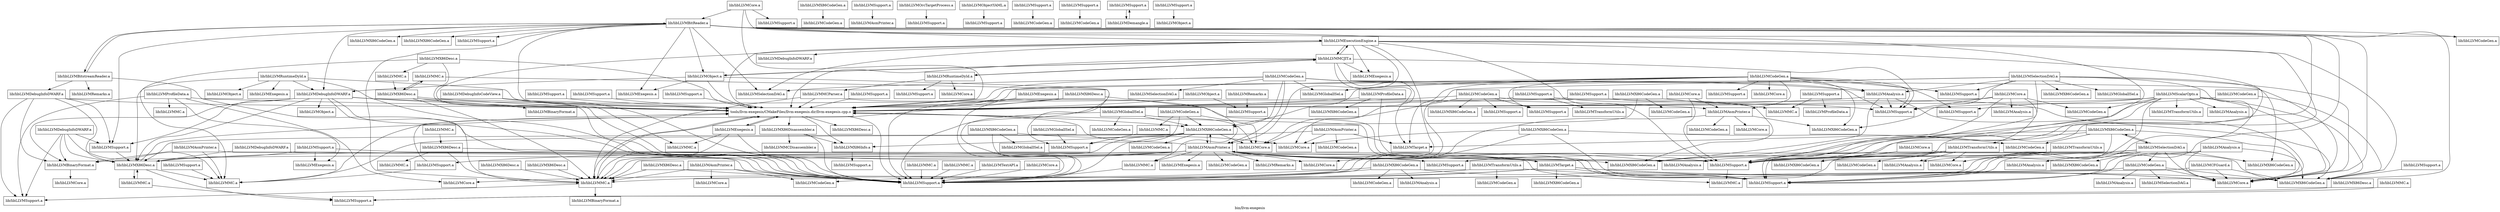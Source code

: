 digraph "bin/llvm-exegesis" {
	label="bin/llvm-exegesis";

	Node0x5600a21c4618 [shape=record,shape=record,label="{tools/llvm-exegesis/CMakeFiles/llvm-exegesis.dir/llvm-exegesis.cpp.o}"];
	Node0x5600a21c4618 -> Node0x5600a21c2e88;
	Node0x5600a21c4618 -> Node0x5600a21ee4d0;
	Node0x5600a21c4618 -> Node0x5600a21ecc08;
	Node0x5600a21c4618 -> Node0x5600a21cb9e0;
	Node0x5600a21c4618 -> Node0x5600a21ccaf0;
	Node0x5600a21c4618 -> Node0x5600a21cac10;
	Node0x5600a21c4618 -> Node0x5600a21cb5d0;
	Node0x5600a21c2e88 [shape=record,shape=record,label="{lib/libLLVMMC.a}"];
	Node0x5600a21c2e88 -> Node0x5600a21c4618;
	Node0x5600a21c2e88 -> Node0x5600a21f3a88;
	Node0x5600a21c2e88 -> Node0x5600a21ee810;
	Node0x5600a21ee4d0 [shape=record,shape=record,label="{lib/libLLVMSupport.a}"];
	Node0x5600a21ecc08 [shape=record,shape=record,label="{lib/libLLVMX86CodeGen.a}"];
	Node0x5600a21ecc08 -> Node0x5600a21c2e88;
	Node0x5600a21ecc08 -> Node0x5600a21ee4d0;
	Node0x5600a21ecc08 -> Node0x5600a21dcf58;
	Node0x5600a21ecc08 -> Node0x5600a21cac10;
	Node0x5600a21ecc08 -> Node0x5600a21c4208;
	Node0x5600a21ecc08 -> Node0x5600a21d80f0;
	Node0x5600a21ecc08 -> Node0x5600a21ee058;
	Node0x5600a21cb9e0 [shape=record,shape=record,label="{lib/libLLVMX86Desc.a}"];
	Node0x5600a21ccaf0 [shape=record,shape=record,label="{lib/libLLVMX86Disassembler.a}"];
	Node0x5600a21ccaf0 -> Node0x5600a21ee4d0;
	Node0x5600a21ccaf0 -> Node0x5600a21cac10;
	Node0x5600a21ccaf0 -> Node0x5600a21ef9f0;
	Node0x5600a21cac10 [shape=record,shape=record,label="{lib/libLLVMX86Info.a}"];
	Node0x5600a21cac10 -> Node0x5600a21e8898;
	Node0x5600a21cb5d0 [shape=record,shape=record,label="{lib/libLLVMExegesis.a}"];
	Node0x5600a21cb5d0 -> Node0x5600a21c4618;
	Node0x5600a21cb5d0 -> Node0x5600a21c2e88;
	Node0x5600a21cb5d0 -> Node0x5600a21ee4d0;
	Node0x5600a21cb5d0 -> Node0x5600a21cd038;
	Node0x5600a21f3a88 [shape=record,shape=record,label="{lib/libLLVMSupport.a}"];
	Node0x5600a21ee810 [shape=record,shape=record,label="{lib/libLLVMBinaryFormat.a}"];
	Node0x5600a21e21d0 [shape=record,shape=record,label="{lib/libLLVMSupport.a}"];
	Node0x5600a21e21d0 -> Node0x5600a21c0990;
	Node0x5600a21c0990 [shape=record,shape=record,label="{lib/libLLVMMC.a}"];
	Node0x5600a21dcf58 [shape=record,shape=record,label="{lib/libLLVMX86Desc.a}"];
	Node0x5600a21dcf58 -> Node0x5600a21c4618;
	Node0x5600a21dcf58 -> Node0x5600a21c1350;
	Node0x5600a21dcf58 -> Node0x5600a21f0480;
	Node0x5600a21dcf58 -> Node0x5600a21dc4c8;
	Node0x5600a21c4208 [shape=record,shape=record,label="{lib/libLLVMAsmPrinter.a}"];
	Node0x5600a21c4208 -> Node0x5600a21c4618;
	Node0x5600a21c4208 -> Node0x5600a21c2e88;
	Node0x5600a21c4208 -> Node0x5600a21e21d0;
	Node0x5600a21c4208 -> Node0x5600a21ecc08;
	Node0x5600a21c4208 -> Node0x5600a21e7cd0;
	Node0x5600a21c4208 -> Node0x5600a21e91f0;
	Node0x5600a21c4208 -> Node0x5600a21dcf58;
	Node0x5600a21c4208 -> Node0x5600a21ccd60;
	Node0x5600a21c4208 -> Node0x5600a21e1468;
	Node0x5600a21c4208 -> Node0x5600a21c6d18;
	Node0x5600a21c4208 -> Node0x5600a21d8ab0;
	Node0x5600a21c4208 -> Node0x5600a21d1068;
	Node0x5600a21c4208 -> Node0x5600a21f0278;
	Node0x5600a21c4208 -> Node0x5600a21c9a30;
	Node0x5600a21c4208 -> Node0x5600a21ed838;
	Node0x5600a21c4208 -> Node0x5600a21ec318;
	Node0x5600a21d80f0 [shape=record,shape=record,label="{lib/libLLVMCodeGen.a}"];
	Node0x5600a21ee058 [shape=record,shape=record,label="{lib/libLLVMCore.a}"];
	Node0x5600a21e7cd0 [shape=record,shape=record,label="{lib/libLLVMSupport.a}"];
	Node0x5600a21e7cd0 -> Node0x5600a21c4618;
	Node0x5600a21ea230 [shape=record,shape=record,label="{lib/libLLVMX86CodeGen.a}"];
	Node0x5600a21ea230 -> Node0x5600a21e21d0;
	Node0x5600a21ea230 -> Node0x5600a21e7cd0;
	Node0x5600a21ea230 -> Node0x5600a21eb750;
	Node0x5600a21ea230 -> Node0x5600a21e22a0;
	Node0x5600a21ea230 -> Node0x5600a21f1118;
	Node0x5600a21ea230 -> Node0x5600a21c89f0;
	Node0x5600a21eb750 [shape=record,shape=record,label="{lib/libLLVMSelectionDAG.a}"];
	Node0x5600a21eb750 -> Node0x5600a21c2e88;
	Node0x5600a21eb750 -> Node0x5600a21e21d0;
	Node0x5600a21eb750 -> Node0x5600a21ec110;
	Node0x5600a21eb750 -> Node0x5600a21e7cd0;
	Node0x5600a21eb750 -> Node0x5600a21ea230;
	Node0x5600a21eb750 -> Node0x5600a21e2370;
	Node0x5600a21eb750 -> Node0x5600a21e65a8;
	Node0x5600a21eb750 -> Node0x5600a21f1a08;
	Node0x5600a21eb750 -> Node0x5600a21c89f0;
	Node0x5600a21e22a0 [shape=record,shape=record,label="{lib/libLLVMCodeGen.a}"];
	Node0x5600a21f1118 [shape=record,shape=record,label="{lib/libLLVMTarget.a}"];
	Node0x5600a21c89f0 [shape=record,shape=record,label="{lib/libLLVMCore.a}"];
	Node0x5600a21f2ec0 [shape=record,shape=record,label="{lib/libLLVMX86CodeGen.a}"];
	Node0x5600a21f2ec0 -> Node0x5600a21ee4d0;
	Node0x5600a21f2ec0 -> Node0x5600a21e7cd0;
	Node0x5600a21f2ec0 -> Node0x5600a21e22a0;
	Node0x5600a21f2ec0 -> Node0x5600a21e0d80;
	Node0x5600a21e0d80 [shape=record,shape=record,label="{lib/libLLVMCore.a}"];
	Node0x5600a21ce898 [shape=record,shape=record,label="{lib/libLLVMX86CodeGen.a}"];
	Node0x5600a21ce898 -> Node0x5600a21ee4d0;
	Node0x5600a21ce898 -> Node0x5600a21e7cd0;
	Node0x5600a21ce898 -> Node0x5600a21cbcb8;
	Node0x5600a21ce898 -> Node0x5600a21dfa68;
	Node0x5600a21ce898 -> Node0x5600a21c56c0;
	Node0x5600a21cbcb8 [shape=record,shape=record,label="{lib/libLLVMCodeGen.a}"];
	Node0x5600a21dfa68 [shape=record,shape=record,label="{lib/libLLVMAnalysis.a}"];
	Node0x5600a21c56c0 [shape=record,shape=record,label="{lib/libLLVMCore.a}"];
	Node0x5600a21d7ad8 [shape=record,shape=record,label="{lib/libLLVMSupport.a}"];
	Node0x5600a21d7ad8 -> Node0x5600a21e8d10;
	Node0x5600a21e8d10 [shape=record,shape=record,label="{lib/libLLVMX86CodeGen.a}"];
	Node0x5600a21d8a48 [shape=record,shape=record,label="{lib/libLLVMX86CodeGen.a}"];
	Node0x5600a21d8a48 -> Node0x5600a21ee4d0;
	Node0x5600a21d8a48 -> Node0x5600a21e43f0;
	Node0x5600a21d8a48 -> Node0x5600a21e0d80;
	Node0x5600a21e43f0 [shape=record,shape=record,label="{lib/libLLVMGlobalISel.a}"];
	Node0x5600a21c58c8 [shape=record,shape=record,label="{lib/libLLVMX86CodeGen.a}"];
	Node0x5600a21c58c8 -> Node0x5600a21df930;
	Node0x5600a21df930 [shape=record,shape=record,label="{lib/libLLVMCodeGen.a}"];
	Node0x5600a21caf50 [shape=record,shape=record,label="{lib/libLLVMSupport.a}"];
	Node0x5600a21caf50 -> Node0x5600a21c4618;
	Node0x5600a21cd170 [shape=record,shape=record,label="{lib/libLLVMX86CodeGen.a}"];
	Node0x5600a21cd170 -> Node0x5600a21f44b0;
	Node0x5600a21cd170 -> Node0x5600a21f3678;
	Node0x5600a21cd170 -> Node0x5600a21ee058;
	Node0x5600a21f44b0 [shape=record,shape=record,label="{lib/libLLVMSupport.a}"];
	Node0x5600a21f3678 [shape=record,shape=record,label="{lib/libLLVMCodeGen.a}"];
	Node0x5600a21c1350 [shape=record,shape=record,label="{lib/libLLVMMC.a}"];
	Node0x5600a21f0480 [shape=record,shape=record,label="{lib/libLLVMSupport.a}"];
	Node0x5600a21dc4c8 [shape=record,shape=record,label="{lib/libLLVMMC.a}"];
	Node0x5600a21dc4c8 -> Node0x5600a21f0480;
	Node0x5600a21dc4c8 -> Node0x5600a21dcf58;
	Node0x5600a21dc870 [shape=record,shape=record,label="{lib/libLLVMX86Desc.a}"];
	Node0x5600a21dc870 -> Node0x5600a21f0480;
	Node0x5600a21ccd60 [shape=record,shape=record,label="{lib/libLLVMMC.a}"];
	Node0x5600a21ccd60 -> Node0x5600a21ee4d0;
	Node0x5600a21cc748 [shape=record,shape=record,label="{lib/libLLVMX86Desc.a}"];
	Node0x5600a21cc748 -> Node0x5600a21c4618;
	Node0x5600a21cc748 -> Node0x5600a21c2e88;
	Node0x5600a21cc748 -> Node0x5600a21ee4d0;
	Node0x5600a21cc748 -> Node0x5600a21ced78;
	Node0x5600a21cc748 -> Node0x5600a21ed630;
	Node0x5600a21ced78 [shape=record,shape=record,label="{lib/libLLVMMC.a}"];
	Node0x5600a21ced78 -> Node0x5600a21f2430;
	Node0x5600a21ced78 -> Node0x5600a21cc748;
	Node0x5600a21ed630 [shape=record,shape=record,label="{lib/libLLVMBinaryFormat.a}"];
	Node0x5600a21f2430 [shape=record,shape=record,label="{lib/libLLVMSupport.a}"];
	Node0x5600a21c47b8 [shape=record,shape=record,label="{lib/libLLVMMC.a}"];
	Node0x5600a21c47b8 -> Node0x5600a21ee4d0;
	Node0x5600a21c7260 [shape=record,shape=record,label="{lib/libLLVMX86Desc.a}"];
	Node0x5600a21c7260 -> Node0x5600a21c4618;
	Node0x5600a21c7260 -> Node0x5600a21c1350;
	Node0x5600a21c7260 -> Node0x5600a21ee4d0;
	Node0x5600a21c7260 -> Node0x5600a21ccd60;
	Node0x5600a21c9d08 [shape=record,shape=record,label="{lib/libLLVMX86Desc.a}"];
	Node0x5600a21c9d08 -> Node0x5600a21c4618;
	Node0x5600a21c9d08 -> Node0x5600a21c1350;
	Node0x5600a21c9d08 -> Node0x5600a21ee4d0;
	Node0x5600a21c9d08 -> Node0x5600a21ceb70;
	Node0x5600a21ceb70 [shape=record,shape=record,label="{lib/libLLVMMC.a}"];
	Node0x5600a21ceb70 -> Node0x5600a21cc748;
	Node0x5600a21cfa10 [shape=record,shape=record,label="{lib/libLLVMX86Desc.a}"];
	Node0x5600a21cfa10 -> Node0x5600a21c2e88;
	Node0x5600a21cfa10 -> Node0x5600a21c6080;
	Node0x5600a21cfa10 -> Node0x5600a21cd990;
	Node0x5600a21c6080 [shape=record,shape=record,label="{lib/libLLVMSupport.a}"];
	Node0x5600a21cd990 [shape=record,shape=record,label="{lib/libLLVMMC.a}"];
	Node0x5600a21cfd50 [shape=record,shape=record,label="{lib/libLLVMMC.a}"];
	Node0x5600a21cfd50 -> Node0x5600a21cfa10;
	Node0x5600a21d0f30 [shape=record,shape=record,label="{lib/libLLVMX86Desc.a}"];
	Node0x5600a21d0f30 -> Node0x5600a21c2e88;
	Node0x5600a21d1208 [shape=record,shape=record,label="{lib/libLLVMMC.a}"];
	Node0x5600a21d1208 -> Node0x5600a21f0480;
	Node0x5600a21d2728 [shape=record,shape=record,label="{lib/libLLVMX86Desc.a}"];
	Node0x5600a21d2728 -> Node0x5600a21c2e88;
	Node0x5600a21d3be0 [shape=record,shape=record,label="{lib/libLLVMMC.a}"];
	Node0x5600a21d3be0 -> Node0x5600a21f2430;
	Node0x5600a21cc130 [shape=record,shape=record,label="{lib/libLLVMX86Desc.a}"];
	Node0x5600a21cc130 -> Node0x5600a21c2e88;
	Node0x5600a21cc130 -> Node0x5600a21ee4d0;
	Node0x5600a21ef9f0 [shape=record,shape=record,label="{lib/libLLVMMCDisassembler.a}"];
	Node0x5600a21e8898 [shape=record,shape=record,label="{lib/libLLVMSupport.a}"];
	Node0x5600a21cd038 [shape=record,shape=record,label="{lib/libLLVMMC.a}"];
	Node0x5600a21c8988 [shape=record,shape=record,label="{lib/libLLVMSupport.a}"];
	Node0x5600a21c8988 -> Node0x5600a21c0990;
	Node0x5600a21c8988 -> Node0x5600a21dcf58;
	Node0x5600a21c8988 -> Node0x5600a21cb2f8;
	Node0x5600a21cb2f8 [shape=record,shape=record,label="{lib/libLLVMExegesis.a}"];
	Node0x5600a21c85e0 [shape=record,shape=record,label="{lib/libLLVMExegesis.a}"];
	Node0x5600a21c85e0 -> Node0x5600a21c4618;
	Node0x5600a21c85e0 -> Node0x5600a21ee4d0;
	Node0x5600a21e91f0 [shape=record,shape=record,label="{lib/libLLVMX86CodeGen.a}"];
	Node0x5600a21e1468 [shape=record,shape=record,label="{lib/libLLVMExegesis.a}"];
	Node0x5600a21c6d18 [shape=record,shape=record,label="{lib/libLLVMSupport.a}"];
	Node0x5600a21c6d18 -> Node0x5600a21c4618;
	Node0x5600a21c6d18 -> Node0x5600a21c1350;
	Node0x5600a21d8ab0 [shape=record,shape=record,label="{lib/libLLVMCodeGen.a}"];
	Node0x5600a21d1068 [shape=record,shape=record,label="{lib/libLLVMTarget.a}"];
	Node0x5600a21d1068 -> Node0x5600a21c2e88;
	Node0x5600a21d1068 -> Node0x5600a21ee4d0;
	Node0x5600a21d1068 -> Node0x5600a21e8d10;
	Node0x5600a21d1068 -> Node0x5600a21e7cd0;
	Node0x5600a21d1068 -> Node0x5600a21e0428;
	Node0x5600a21d1068 -> Node0x5600a21c4208;
	Node0x5600a21d1068 -> Node0x5600a21c89f0;
	Node0x5600a21f0278 [shape=record,shape=record,label="{lib/libLLVMAnalysis.a}"];
	Node0x5600a21c9a30 [shape=record,shape=record,label="{lib/libLLVMCore.a}"];
	Node0x5600a21ed838 [shape=record,shape=record,label="{lib/libLLVMBinaryFormat.a}"];
	Node0x5600a21ed838 -> Node0x5600a21c4dd0;
	Node0x5600a21ec318 [shape=record,shape=record,label="{lib/libLLVMRemarks.a}"];
	Node0x5600a21c5ad0 [shape=record,shape=record,label="{lib/libLLVMAsmPrinter.a}"];
	Node0x5600a21c5ad0 -> Node0x5600a21c1350;
	Node0x5600a21c5ad0 -> Node0x5600a21c1148;
	Node0x5600a21c5ad0 -> Node0x5600a21f1118;
	Node0x5600a21c5ad0 -> Node0x5600a21e0d80;
	Node0x5600a21c1148 [shape=record,shape=record,label="{lib/libLLVMCodeGen.a}"];
	Node0x5600a21ee128 [shape=record,shape=record,label="{lib/libLLVMMCParser.a}"];
	Node0x5600a21ee128 -> Node0x5600a21c4618;
	Node0x5600a21ee128 -> Node0x5600a21c2e88;
	Node0x5600a21ee128 -> Node0x5600a21e21d0;
	Node0x5600a21cc8e8 [shape=record,shape=record,label="{lib/libLLVMAsmPrinter.a}"];
	Node0x5600a21cc8e8 -> Node0x5600a21c1350;
	Node0x5600a21cc8e8 -> Node0x5600a21ee4d0;
	Node0x5600a21cc8e8 -> Node0x5600a21ed838;
	Node0x5600a21cd0a0 [shape=record,shape=record,label="{lib/libLLVMAsmPrinter.a}"];
	Node0x5600a21cd0a0 -> Node0x5600a21ee4d0;
	Node0x5600a21cd0a0 -> Node0x5600a21cfc80;
	Node0x5600a21cd0a0 -> Node0x5600a21d52a0;
	Node0x5600a21cd0a0 -> Node0x5600a21db900;
	Node0x5600a21cfc80 [shape=record,shape=record,label="{lib/libLLVMX86CodeGen.a}"];
	Node0x5600a21d52a0 [shape=record,shape=record,label="{lib/libLLVMCodeGen.a}"];
	Node0x5600a21db900 [shape=record,shape=record,label="{lib/libLLVMCore.a}"];
	Node0x5600a21ca9a0 [shape=record,shape=record,label="{lib/libLLVMSupport.a}"];
	Node0x5600a21ca9a0 -> Node0x5600a21cb360;
	Node0x5600a21cb360 [shape=record,shape=record,label="{lib/libLLVMAsmPrinter.a}"];
	Node0x5600a21e2ac0 [shape=record,shape=record,label="{lib/libLLVMAsmPrinter.a}"];
	Node0x5600a21e2ac0 -> Node0x5600a21c2e88;
	Node0x5600a21e2ac0 -> Node0x5600a21ee4d0;
	Node0x5600a21e2ac0 -> Node0x5600a21e4868;
	Node0x5600a21e2ac0 -> Node0x5600a21f0ea8;
	Node0x5600a21e4868 [shape=record,shape=record,label="{lib/libLLVMCodeGen.a}"];
	Node0x5600a21f0ea8 [shape=record,shape=record,label="{lib/libLLVMCore.a}"];
	Node0x5600a21e2100 [shape=record,shape=record,label="{lib/libLLVMDebugInfoDWARF.a}"];
	Node0x5600a21e2100 -> Node0x5600a21c1350;
	Node0x5600a21e2100 -> Node0x5600a21f3a88;
	Node0x5600a21e2100 -> Node0x5600a21dcf58;
	Node0x5600a21e2100 -> Node0x5600a21ed9d8;
	Node0x5600a21e2100 -> Node0x5600a21ed838;
	Node0x5600a21ed9d8 [shape=record,shape=record,label="{lib/libLLVMSupport.a}"];
	Node0x5600a21ed9d8 -> Node0x5600a21dcf58;
	Node0x5600a21ed698 [shape=record,shape=record,label="{lib/libLLVMDebugInfoDWARF.a}"];
	Node0x5600a21ed698 -> Node0x5600a21c4618;
	Node0x5600a21ed698 -> Node0x5600a21c2e88;
	Node0x5600a21ed698 -> Node0x5600a21ee4d0;
	Node0x5600a21ed698 -> Node0x5600a21dcf58;
	Node0x5600a21ed698 -> Node0x5600a21cd0a0;
	Node0x5600a21ed698 -> Node0x5600a21ed9d8;
	Node0x5600a21ed698 -> Node0x5600a21c3300;
	Node0x5600a21ed698 -> Node0x5600a21ed838;
	Node0x5600a21c3300 [shape=record,shape=record,label="{lib/libLLVMObject.a}"];
	Node0x5600a21ce0e0 [shape=record,shape=record,label="{lib/libLLVMDebugInfoDWARF.a}"];
	Node0x5600a21ce0e0 -> Node0x5600a21ee4d0;
	Node0x5600a21ce0e0 -> Node0x5600a21dcf58;
	Node0x5600a21f0a98 [shape=record,shape=record,label="{lib/libLLVMDebugInfoDWARF.a}"];
	Node0x5600a21f0a98 -> Node0x5600a21c4618;
	Node0x5600a21f0a98 -> Node0x5600a21f3a88;
	Node0x5600a21f0a98 -> Node0x5600a21dcf58;
	Node0x5600a21f0a98 -> Node0x5600a21ed9d8;
	Node0x5600a21f0a98 -> Node0x5600a21ed838;
	Node0x5600a21c2f58 [shape=record,shape=record,label="{lib/libLLVMCFGuard.a}"];
	Node0x5600a21c2f58 -> Node0x5600a21ee4d0;
	Node0x5600a21c2f58 -> Node0x5600a21e8d10;
	Node0x5600a21c2f58 -> Node0x5600a21c89f0;
	Node0x5600a21deaf8 [shape=record,shape=record,label="{lib/libLLVMGlobalISel.a}"];
	Node0x5600a21deaf8 -> Node0x5600a21ee4d0;
	Node0x5600a21deaf8 -> Node0x5600a21ecc08;
	Node0x5600a21deaf8 -> Node0x5600a21e5498;
	Node0x5600a21deaf8 -> Node0x5600a21ee058;
	Node0x5600a21e5498 [shape=record,shape=record,label="{lib/libLLVMCodeGen.a}"];
	Node0x5600a21f3fd0 [shape=record,shape=record,label="{lib/libLLVMGlobalISel.a}"];
	Node0x5600a21f3fd0 -> Node0x5600a21f2430;
	Node0x5600a21f10b0 [shape=record,shape=record,label="{lib/libLLVMSelectionDAG.a}"];
	Node0x5600a21f10b0 -> Node0x5600a21c4618;
	Node0x5600a21f10b0 -> Node0x5600a21e21d0;
	Node0x5600a21f10b0 -> Node0x5600a21ec110;
	Node0x5600a21f10b0 -> Node0x5600a21e7cd0;
	Node0x5600a21f10b0 -> Node0x5600a21cfc80;
	Node0x5600a21f10b0 -> Node0x5600a21eb410;
	Node0x5600a21f10b0 -> Node0x5600a21caa08;
	Node0x5600a21f10b0 -> Node0x5600a21dd160;
	Node0x5600a21f10b0 -> Node0x5600a21e4868;
	Node0x5600a21f10b0 -> Node0x5600a21e2308;
	Node0x5600a21f10b0 -> Node0x5600a21c89f0;
	Node0x5600a21ec110 [shape=record,shape=record,label="{lib/libLLVMX86CodeGen.a}"];
	Node0x5600a21eb410 [shape=record,shape=record,label="{lib/libLLVMSupport.a}"];
	Node0x5600a21caa08 [shape=record,shape=record,label="{lib/libLLVMX86CodeGen.a}"];
	Node0x5600a21dd160 [shape=record,shape=record,label="{lib/libLLVMGlobalISel.a}"];
	Node0x5600a21e2308 [shape=record,shape=record,label="{lib/libLLVMAnalysis.a}"];
	Node0x5600a21e2308 -> Node0x5600a21c4618;
	Node0x5600a21e2308 -> Node0x5600a21f44b0;
	Node0x5600a21e2308 -> Node0x5600a21e91f0;
	Node0x5600a21e2308 -> Node0x5600a21c89f0;
	Node0x5600a21e2370 [shape=record,shape=record,label="{lib/libLLVMX86CodeGen.a}"];
	Node0x5600a21e65a8 [shape=record,shape=record,label="{lib/libLLVMCodeGen.a}"];
	Node0x5600a21e65a8 -> Node0x5600a21ee4d0;
	Node0x5600a21e65a8 -> Node0x5600a21e8d10;
	Node0x5600a21e65a8 -> Node0x5600a21dedd0;
	Node0x5600a21e65a8 -> Node0x5600a21ee1f8;
	Node0x5600a21e65a8 -> Node0x5600a21c89f0;
	Node0x5600a21f1a08 [shape=record,shape=record,label="{lib/libLLVMAnalysis.a}"];
	Node0x5600a21ee538 [shape=record,shape=record,label="{lib/libLLVMMCJIT.a}"];
	Node0x5600a21ee538 -> Node0x5600a21c4618;
	Node0x5600a21ee538 -> Node0x5600a21f44b0;
	Node0x5600a21ee538 -> Node0x5600a21e0358;
	Node0x5600a21ee538 -> Node0x5600a21ee190;
	Node0x5600a21ee538 -> Node0x5600a21e57d8;
	Node0x5600a21ee538 -> Node0x5600a21f1118;
	Node0x5600a21ee538 -> Node0x5600a21c3508;
	Node0x5600a21ee538 -> Node0x5600a21e0d80;
	Node0x5600a21e0358 [shape=record,shape=record,label="{lib/libLLVMExegesis.a}"];
	Node0x5600a21ee190 [shape=record,shape=record,label="{lib/libLLVMExecutionEngine.a}"];
	Node0x5600a21ee190 -> Node0x5600a21c4618;
	Node0x5600a21ee190 -> Node0x5600a21e21d0;
	Node0x5600a21ee190 -> Node0x5600a21e8d10;
	Node0x5600a21ee190 -> Node0x5600a21e7cd0;
	Node0x5600a21ee190 -> Node0x5600a21ed358;
	Node0x5600a21ee190 -> Node0x5600a21d2658;
	Node0x5600a21ee190 -> Node0x5600a21cd038;
	Node0x5600a21ee190 -> Node0x5600a21e0358;
	Node0x5600a21ee190 -> Node0x5600a21c4208;
	Node0x5600a21ee190 -> Node0x5600a21ec5f0;
	Node0x5600a21ee190 -> Node0x5600a21ee538;
	Node0x5600a21ee190 -> Node0x5600a21c9a30;
	Node0x5600a21e57d8 [shape=record,shape=record,label="{lib/libLLVMRuntimeDyld.a}"];
	Node0x5600a21e57d8 -> Node0x5600a21efa58;
	Node0x5600a21e57d8 -> Node0x5600a21ee128;
	Node0x5600a21e57d8 -> Node0x5600a21ee538;
	Node0x5600a21e57d8 -> Node0x5600a21f1730;
	Node0x5600a21c3508 [shape=record,shape=record,label="{lib/libLLVMObject.a}"];
	Node0x5600a21c3508 -> Node0x5600a21c4618;
	Node0x5600a21c3508 -> Node0x5600a21ee4d0;
	Node0x5600a21c3508 -> Node0x5600a21c2c80;
	Node0x5600a21c3508 -> Node0x5600a21ed698;
	Node0x5600a21c3508 -> Node0x5600a21ee538;
	Node0x5600a21ed358 [shape=record,shape=record,label="{lib/libLLVMSelectionDAG.a}"];
	Node0x5600a21d2658 [shape=record,shape=record,label="{lib/libLLVMX86CodeGen.a}"];
	Node0x5600a21ec5f0 [shape=record,shape=record,label="{lib/libLLVMDebugInfoDWARF.a}"];
	Node0x5600a21f3060 [shape=record,shape=record,label="{lib/libLLVMSupport.a}"];
	Node0x5600a21f3060 -> Node0x5600a21c4618;
	Node0x5600a21e6fd0 [shape=record,shape=record,label="{lib/libLLVMOrcTargetProcess.a}"];
	Node0x5600a21e6fd0 -> Node0x5600a21c5588;
	Node0x5600a21c5588 [shape=record,shape=record,label="{lib/libLLVMSupport.a}"];
	Node0x5600a21e4d48 [shape=record,shape=record,label="{lib/libLLVMObjectYAML.a}"];
	Node0x5600a21e4d48 -> Node0x5600a21eb340;
	Node0x5600a21eb340 [shape=record,shape=record,label="{lib/libLLVMSupport.a}"];
	Node0x5600a21efa58 [shape=record,shape=record,label="{lib/libLLVMSupport.a}"];
	Node0x5600a21f1730 [shape=record,shape=record,label="{lib/libLLVMCore.a}"];
	Node0x5600a21e1398 [shape=record,shape=record,label="{lib/libLLVMSupport.a}"];
	Node0x5600a21e1398 -> Node0x5600a21c4618;
	Node0x5600a21e5430 [shape=record,shape=record,label="{lib/libLLVMRuntimeDyld.a}"];
	Node0x5600a21e5430 -> Node0x5600a21c4618;
	Node0x5600a21e5430 -> Node0x5600a21ee4d0;
	Node0x5600a21e5430 -> Node0x5600a21dcf58;
	Node0x5600a21e5430 -> Node0x5600a21c4c98;
	Node0x5600a21e5430 -> Node0x5600a21ed698;
	Node0x5600a21e5430 -> Node0x5600a21d4468;
	Node0x5600a21c4c98 [shape=record,shape=record,label="{lib/libLLVMExegesis.a}"];
	Node0x5600a21d4468 [shape=record,shape=record,label="{lib/libLLVMObject.a}"];
	Node0x5600a21dedd0 [shape=record,shape=record,label="{lib/libLLVMSelectionDAG.a}"];
	Node0x5600a21ee1f8 [shape=record,shape=record,label="{lib/libLLVMAnalysis.a}"];
	Node0x5600a21dc390 [shape=record,shape=record,label="{lib/libLLVMCodeGen.a}"];
	Node0x5600a21dc390 -> Node0x5600a21f2430;
	Node0x5600a21dc390 -> Node0x5600a21ecc08;
	Node0x5600a21dc390 -> Node0x5600a21d3be0;
	Node0x5600a21dc390 -> Node0x5600a21ee058;
	Node0x5600a21e2238 [shape=record,shape=record,label="{lib/libLLVMSupport.a}"];
	Node0x5600a21e2238 -> Node0x5600a21df588;
	Node0x5600a21df588 [shape=record,shape=record,label="{lib/libLLVMCodeGen.a}"];
	Node0x5600a21e17a8 [shape=record,shape=record,label="{lib/libLLVMMC.a}"];
	Node0x5600a21e17a8 -> Node0x5600a21ee4d0;
	Node0x5600a21e4ad8 [shape=record,shape=record,label="{lib/libLLVMCodeGen.a}"];
	Node0x5600a21e4ad8 -> Node0x5600a21f44b0;
	Node0x5600a21e4ad8 -> Node0x5600a21e8d10;
	Node0x5600a21e1ae8 [shape=record,shape=record,label="{lib/libLLVMCodeGen.a}"];
	Node0x5600a21e1ae8 -> Node0x5600a21c4618;
	Node0x5600a21e1ae8 -> Node0x5600a21ee2c8;
	Node0x5600a21e1ae8 -> Node0x5600a21e91f0;
	Node0x5600a21e1ae8 -> Node0x5600a21f1798;
	Node0x5600a21e1ae8 -> Node0x5600a21c7ef8;
	Node0x5600a21e1ae8 -> Node0x5600a21ee058;
	Node0x5600a21ee2c8 [shape=record,shape=record,label="{lib/libLLVMSupport.a}"];
	Node0x5600a21f1798 [shape=record,shape=record,label="{lib/libLLVMSupport.a}"];
	Node0x5600a21c7ef8 [shape=record,shape=record,label="{lib/libLLVMX86CodeGen.a}"];
	Node0x5600a21dc9a8 [shape=record,shape=record,label="{lib/libLLVMSupport.a}"];
	Node0x5600a21dc9a8 -> Node0x5600a21c4618;
	Node0x5600a21dc9a8 -> Node0x5600a21e8d10;
	Node0x5600a21dc600 [shape=record,shape=record,label="{lib/libLLVMCodeGen.a}"];
	Node0x5600a21dc600 -> Node0x5600a21c4618;
	Node0x5600a21dc600 -> Node0x5600a21f44b0;
	Node0x5600a21dc600 -> Node0x5600a21ecc08;
	Node0x5600a21dc600 -> Node0x5600a21f1798;
	Node0x5600a21dc600 -> Node0x5600a21cfc80;
	Node0x5600a21dc600 -> Node0x5600a21eb410;
	Node0x5600a21dc600 -> Node0x5600a21cd0a0;
	Node0x5600a21dc600 -> Node0x5600a21e85c0;
	Node0x5600a21dc600 -> Node0x5600a21f1868;
	Node0x5600a21dc600 -> Node0x5600a21f2d20;
	Node0x5600a21dc600 -> Node0x5600a21f1118;
	Node0x5600a21dc600 -> Node0x5600a21e2308;
	Node0x5600a21dc600 -> Node0x5600a21dcc18;
	Node0x5600a21e85c0 [shape=record,shape=record,label="{lib/libLLVMGlobalISel.a}"];
	Node0x5600a21f1868 [shape=record,shape=record,label="{lib/libLLVMSupport.a}"];
	Node0x5600a21f2d20 [shape=record,shape=record,label="{lib/libLLVMSupport.a}"];
	Node0x5600a21dcc18 [shape=record,shape=record,label="{lib/libLLVMCore.a}"];
	Node0x5600a21ec450 [shape=record,shape=record,label="{lib/libLLVMSupport.a}"];
	Node0x5600a21ec450 -> Node0x5600a21e8830;
	Node0x5600a21e8830 [shape=record,shape=record,label="{lib/libLLVMCodeGen.a}"];
	Node0x5600a21edb10 [shape=record,shape=record,label="{lib/libLLVMCodeGen.a}"];
	Node0x5600a21edb10 -> Node0x5600a21c4618;
	Node0x5600a21edb10 -> Node0x5600a21f44b0;
	Node0x5600a21edb10 -> Node0x5600a21ecc08;
	Node0x5600a21edb10 -> Node0x5600a21ed358;
	Node0x5600a21edb10 -> Node0x5600a21c4208;
	Node0x5600a21edb10 -> Node0x5600a21e85c0;
	Node0x5600a21edb10 -> Node0x5600a21e9ce8;
	Node0x5600a21edb10 -> Node0x5600a21e2308;
	Node0x5600a21edb10 -> Node0x5600a21c89f0;
	Node0x5600a21e9ce8 [shape=record,shape=record,label="{lib/libLLVMSelectionDAG.a}"];
	Node0x5600a21e0428 [shape=record,shape=record,label="{lib/libLLVMX86CodeGen.a}"];
	Node0x5600a21f18d0 [shape=record,shape=record,label="{lib/libLLVMScalarOpts.a}"];
	Node0x5600a21f18d0 -> Node0x5600a21c4618;
	Node0x5600a21f18d0 -> Node0x5600a21e21d0;
	Node0x5600a21f18d0 -> Node0x5600a21e8d10;
	Node0x5600a21f18d0 -> Node0x5600a21e7cd0;
	Node0x5600a21f18d0 -> Node0x5600a21e91f0;
	Node0x5600a21f18d0 -> Node0x5600a21f1868;
	Node0x5600a21f18d0 -> Node0x5600a21f11e8;
	Node0x5600a21f18d0 -> Node0x5600a21c1968;
	Node0x5600a21f18d0 -> Node0x5600a21e6540;
	Node0x5600a21f18d0 -> Node0x5600a21c89f0;
	Node0x5600a21f11e8 [shape=record,shape=record,label="{lib/libLLVMCodeGen.a}"];
	Node0x5600a21c1968 [shape=record,shape=record,label="{lib/libLLVMTransformUtils.a}"];
	Node0x5600a21e6540 [shape=record,shape=record,label="{lib/libLLVMAnalysis.a}"];
	Node0x5600a21e7ed8 [shape=record,shape=record,label="{lib/libLLVMTransformUtils.a}"];
	Node0x5600a21e7ed8 -> Node0x5600a21c0990;
	Node0x5600a21e7ed8 -> Node0x5600a21e21d0;
	Node0x5600a21e7ed8 -> Node0x5600a21d2658;
	Node0x5600a21e7ed8 -> Node0x5600a21e7038;
	Node0x5600a21e7ed8 -> Node0x5600a21f4518;
	Node0x5600a21e7ed8 -> Node0x5600a21c4410;
	Node0x5600a21e7038 [shape=record,shape=record,label="{lib/libLLVMCodeGen.a}"];
	Node0x5600a21f4518 [shape=record,shape=record,label="{lib/libLLVMAnalysis.a}"];
	Node0x5600a21c4410 [shape=record,shape=record,label="{lib/libLLVMCore.a}"];
	Node0x5600a21c4000 [shape=record,shape=record,label="{lib/libLLVMSupport.a}"];
	Node0x5600a21c4000 -> Node0x5600a21c4618;
	Node0x5600a21c4000 -> Node0x5600a21c45b0;
	Node0x5600a21c4000 -> Node0x5600a21c4270;
	Node0x5600a21c45b0 [shape=record,shape=record,label="{lib/libLLVMMC.a}"];
	Node0x5600a21c4270 [shape=record,shape=record,label="{lib/libLLVMTransformUtils.a}"];
	Node0x5600a21c49c0 [shape=record,shape=record,label="{lib/libLLVMTransformUtils.a}"];
	Node0x5600a21c49c0 -> Node0x5600a21c6080;
	Node0x5600a21c49c0 -> Node0x5600a21f4518;
	Node0x5600a21c49c0 -> Node0x5600a21c4410;
	Node0x5600a21e2030 [shape=record,shape=record,label="{lib/libLLVMTransformUtils.a}"];
	Node0x5600a21e2030 -> Node0x5600a21ee4d0;
	Node0x5600a21e2030 -> Node0x5600a21c6f20;
	Node0x5600a21e2030 -> Node0x5600a21c89f0;
	Node0x5600a21c6f20 [shape=record,shape=record,label="{lib/libLLVMCodeGen.a}"];
	Node0x5600a21c3bf0 [shape=record,shape=record,label="{lib/libLLVMAnalysis.a}"];
	Node0x5600a21c3bf0 -> Node0x5600a21e21d0;
	Node0x5600a21c3bf0 -> Node0x5600a21e8d10;
	Node0x5600a21c3bf0 -> Node0x5600a21e7cd0;
	Node0x5600a21c3bf0 -> Node0x5600a21c89f0;
	Node0x5600a21ee948 [shape=record,shape=record,label="{lib/libLLVMProfileData.a}"];
	Node0x5600a21ee948 -> Node0x5600a21c4618;
	Node0x5600a21ee948 -> Node0x5600a21e1400;
	Node0x5600a21ee948 -> Node0x5600a21f3a88;
	Node0x5600a21ee948 -> Node0x5600a21cb2f8;
	Node0x5600a21ee948 -> Node0x5600a21c56c0;
	Node0x5600a21e1400 [shape=record,shape=record,label="{lib/libLLVMMC.a}"];
	Node0x5600a21f0890 [shape=record,shape=record,label="{lib/libLLVMSupport.a}"];
	Node0x5600a21f0890 -> Node0x5600a21e0eb8;
	Node0x5600a21e0eb8 [shape=record,shape=record,label="{lib/libLLVMDemangle.a}"];
	Node0x5600a21e0eb8 -> Node0x5600a21f0890;
	Node0x5600a21f2ab0 [shape=record,shape=record,label="{lib/libLLVMProfileData.a}"];
	Node0x5600a21f2ab0 -> Node0x5600a21c4618;
	Node0x5600a21f2ab0 -> Node0x5600a21e21d0;
	Node0x5600a21f2ab0 -> Node0x5600a21cb978;
	Node0x5600a21cb978 [shape=record,shape=record,label="{lib/libLLVMX86CodeGen.a}"];
	Node0x5600a21c2c80 [shape=record,shape=record,label="{lib/libLLVMExegesis.a}"];
	Node0x5600a21c5a68 [shape=record,shape=record,label="{lib/libLLVMSupport.a}"];
	Node0x5600a21c5a68 -> Node0x5600a21c3ec8;
	Node0x5600a21c3ec8 [shape=record,shape=record,label="{lib/libLLVMObject.a}"];
	Node0x5600a21d5578 [shape=record,shape=record,label="{lib/libLLVMObject.a}"];
	Node0x5600a21d5578 -> Node0x5600a21c4618;
	Node0x5600a21d5578 -> Node0x5600a21f2c50;
	Node0x5600a21f2c50 [shape=record,shape=record,label="{lib/libLLVMSupport.a}"];
	Node0x5600a21e2b28 [shape=record,shape=record,label="{lib/libLLVMDebugInfoCodeView.a}"];
	Node0x5600a21e2b28 -> Node0x5600a21c4618;
	Node0x5600a21e2b28 -> Node0x5600a21ee4d0;
	Node0x5600a21e4a08 [shape=record,shape=record,label="{lib/libLLVMBitReader.a}"];
	Node0x5600a21e4a08 -> Node0x5600a21c4618;
	Node0x5600a21e4a08 -> Node0x5600a21c2e88;
	Node0x5600a21e4a08 -> Node0x5600a21e21d0;
	Node0x5600a21e4a08 -> Node0x5600a21e8d10;
	Node0x5600a21e4a08 -> Node0x5600a21e7cd0;
	Node0x5600a21e4a08 -> Node0x5600a21c81d0;
	Node0x5600a21e4a08 -> Node0x5600a21ed358;
	Node0x5600a21e4a08 -> Node0x5600a21e0de8;
	Node0x5600a21e4a08 -> Node0x5600a21c6f88;
	Node0x5600a21e4a08 -> Node0x5600a21c2c80;
	Node0x5600a21e4a08 -> Node0x5600a21ed9d8;
	Node0x5600a21e4a08 -> Node0x5600a21ed698;
	Node0x5600a21e4a08 -> Node0x5600a21ee190;
	Node0x5600a21e4a08 -> Node0x5600a21f2b18;
	Node0x5600a21e4a08 -> Node0x5600a21f0278;
	Node0x5600a21e4a08 -> Node0x5600a21c3508;
	Node0x5600a21e4a08 -> Node0x5600a21c89f0;
	Node0x5600a21e4a08 -> Node0x5600a21e1fc8;
	Node0x5600a21c81d0 [shape=record,shape=record,label="{lib/libLLVMX86CodeGen.a}"];
	Node0x5600a21e0de8 [shape=record,shape=record,label="{lib/libLLVMX86CodeGen.a}"];
	Node0x5600a21c6f88 [shape=record,shape=record,label="{lib/libLLVMSupport.a}"];
	Node0x5600a21f2b18 [shape=record,shape=record,label="{lib/libLLVMCodeGen.a}"];
	Node0x5600a21e1fc8 [shape=record,shape=record,label="{lib/libLLVMBitstreamReader.a}"];
	Node0x5600a21e1fc8 -> Node0x5600a21ee4d0;
	Node0x5600a21e1fc8 -> Node0x5600a21f0a98;
	Node0x5600a21e1fc8 -> Node0x5600a21e4a08;
	Node0x5600a21e1fc8 -> Node0x5600a21e9668;
	Node0x5600a21e63a0 [shape=record,shape=record,label="{lib/libLLVMTextAPI.a}"];
	Node0x5600a21e63a0 -> Node0x5600a21ee4d0;
	Node0x5600a21c9c38 [shape=record,shape=record,label="{lib/libLLVMCore.a}"];
	Node0x5600a21c9c38 -> Node0x5600a21ee4d0;
	Node0x5600a21e4798 [shape=record,shape=record,label="{lib/libLLVMCore.a}"];
	Node0x5600a21e4798 -> Node0x5600a21c4618;
	Node0x5600a21e4798 -> Node0x5600a21f44b0;
	Node0x5600a21e4798 -> Node0x5600a21e91f0;
	Node0x5600a21e4798 -> Node0x5600a21f11e8;
	Node0x5600a21e4798 -> Node0x5600a21e7ed8;
	Node0x5600a21e4798 -> Node0x5600a21c5ba0;
	Node0x5600a21c5ba0 [shape=record,shape=record,label="{lib/libLLVMAnalysis.a}"];
	Node0x5600a21eefc8 [shape=record,shape=record,label="{lib/libLLVMSupport.a}"];
	Node0x5600a21eefc8 -> Node0x5600a21c1350;
	Node0x5600a21f00d8 [shape=record,shape=record,label="{lib/libLLVMCore.a}"];
	Node0x5600a21f00d8 -> Node0x5600a21e21d0;
	Node0x5600a21f00d8 -> Node0x5600a21cd0a0;
	Node0x5600a21f2770 [shape=record,shape=record,label="{lib/libLLVMSupport.a}"];
	Node0x5600a21f2770 -> Node0x5600a21c45b0;
	Node0x5600a21f2770 -> Node0x5600a21c1628;
	Node0x5600a21c1628 [shape=record,shape=record,label="{lib/libLLVMProfileData.a}"];
	Node0x5600a21f1fb8 [shape=record,shape=record,label="{lib/libLLVMCore.a}"];
	Node0x5600a21f1fb8 -> Node0x5600a21c4618;
	Node0x5600a21f1fb8 -> Node0x5600a21eee90;
	Node0x5600a21f1fb8 -> Node0x5600a21f2b18;
	Node0x5600a21f1fb8 -> Node0x5600a21e4a08;
	Node0x5600a21eee90 [shape=record,shape=record,label="{lib/libLLVMSupport.a}"];
	Node0x5600a21f2f28 [shape=record,shape=record,label="{lib/libLLVMSupport.a}"];
	Node0x5600a21f2f28 -> Node0x5600a21c4618;
	Node0x5600a21f4038 [shape=record,shape=record,label="{lib/libLLVMCore.a}"];
	Node0x5600a21f4038 -> Node0x5600a21e21d0;
	Node0x5600a21f4038 -> Node0x5600a21e8d10;
	Node0x5600a21f4038 -> Node0x5600a21e7cd0;
	Node0x5600a21c4dd0 [shape=record,shape=record,label="{lib/libLLVMCore.a}"];
	Node0x5600a21ee398 [shape=record,shape=record,label="{lib/libLLVMRemarks.a}"];
	Node0x5600a21ee398 -> Node0x5600a21f2c50;
	Node0x5600a21e9668 [shape=record,shape=record,label="{lib/libLLVMRemarks.a}"];
}
